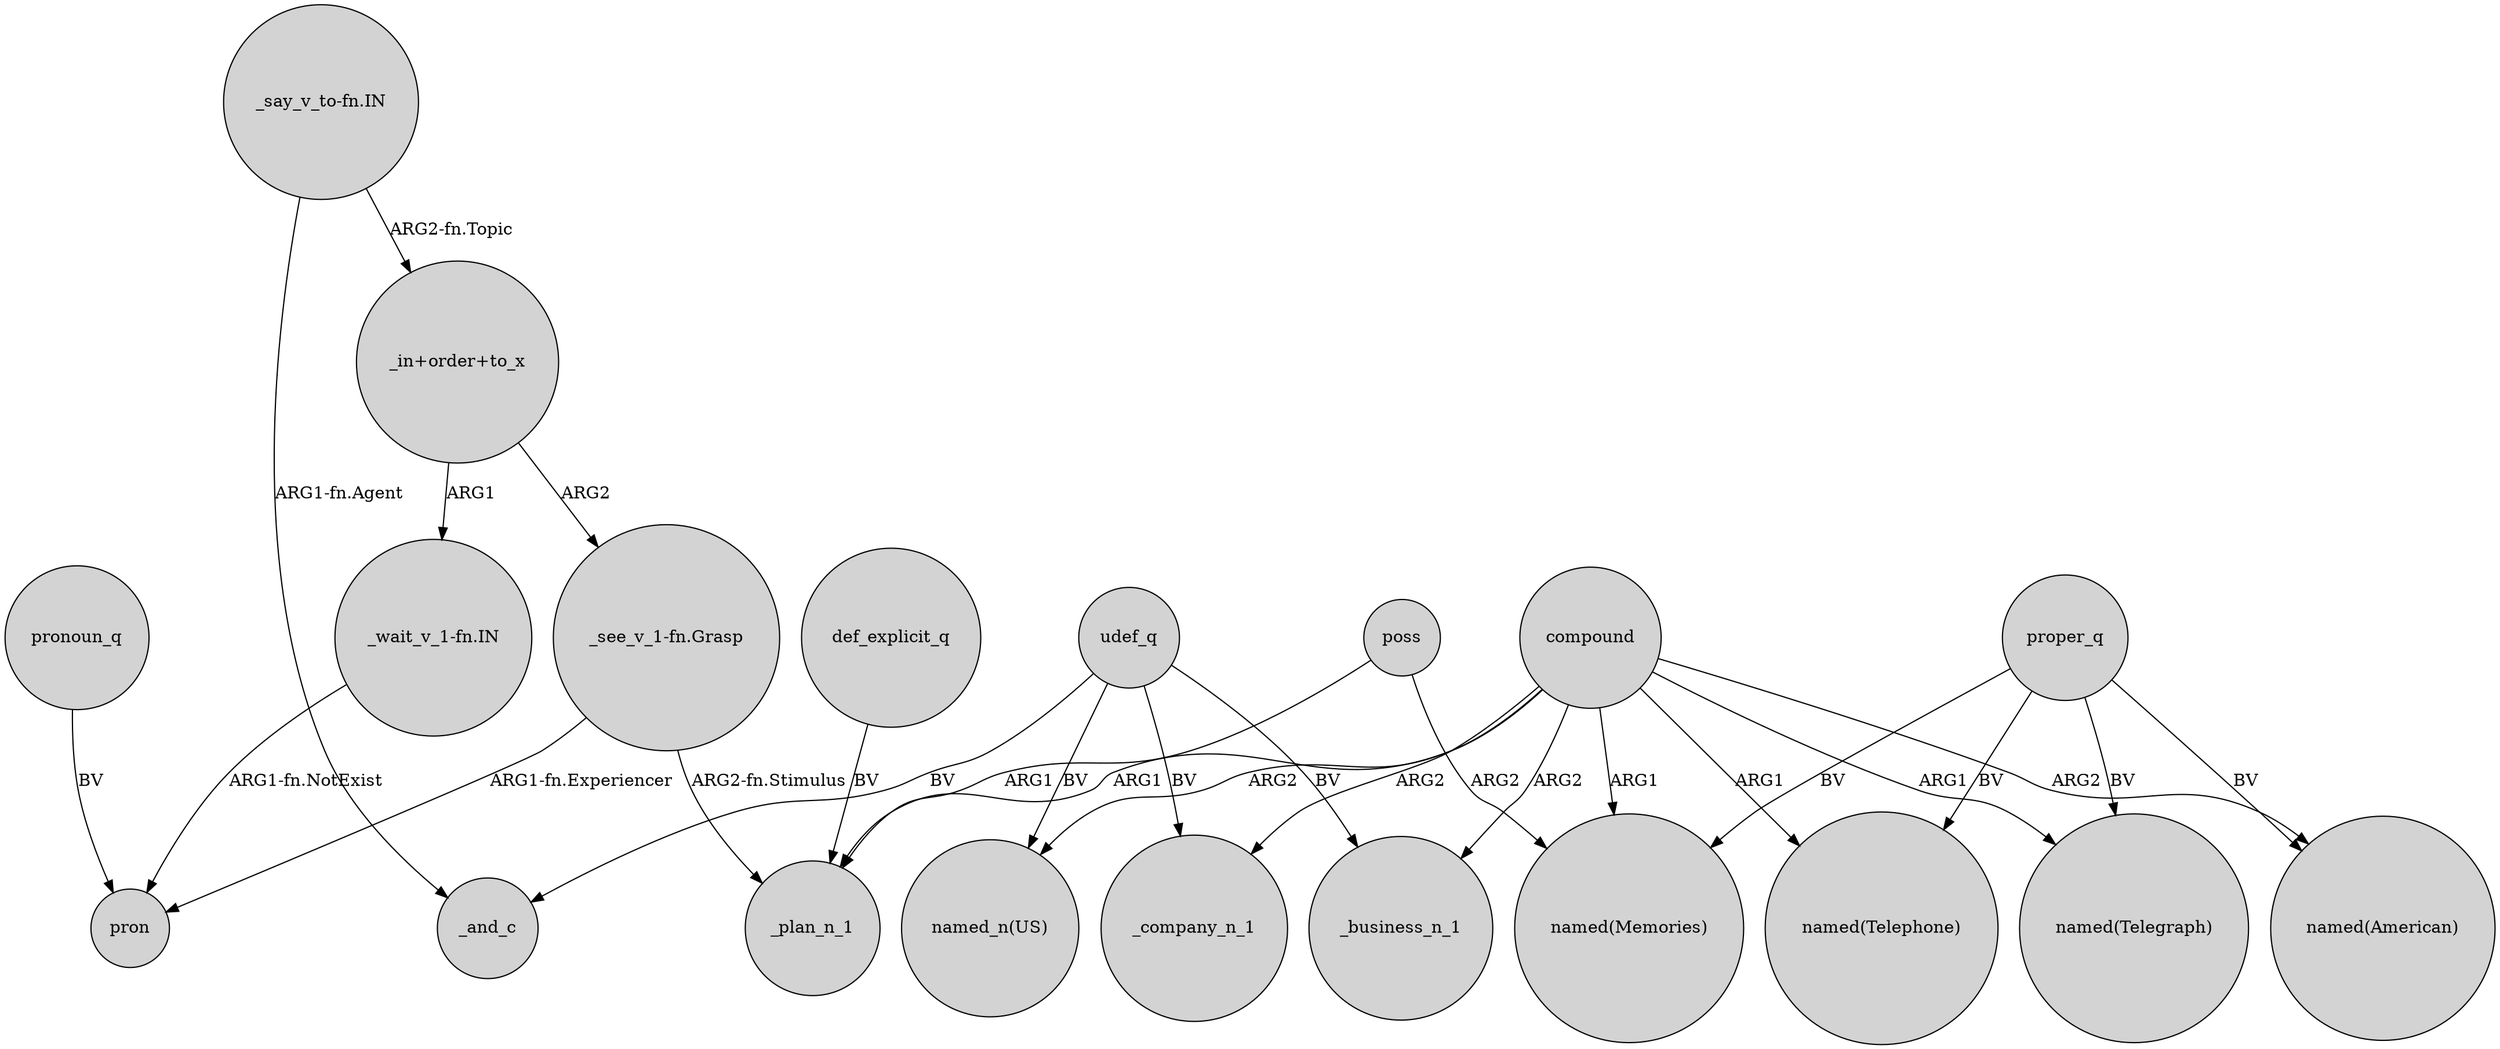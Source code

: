 digraph {
	node [shape=circle style=filled]
	poss -> _plan_n_1 [label=ARG1]
	"_see_v_1-fn.Grasp" -> _plan_n_1 [label="ARG2-fn.Stimulus"]
	udef_q -> "named_n(US)" [label=BV]
	"_say_v_to-fn.IN" -> _and_c [label="ARG1-fn.Agent"]
	proper_q -> "named(American)" [label=BV]
	compound -> _company_n_1 [label=ARG2]
	def_explicit_q -> _plan_n_1 [label=BV]
	compound -> "named(Telephone)" [label=ARG1]
	compound -> _plan_n_1 [label=ARG1]
	proper_q -> "named(Telegraph)" [label=BV]
	compound -> "named_n(US)" [label=ARG2]
	compound -> "named(American)" [label=ARG2]
	"_say_v_to-fn.IN" -> "_in+order+to_x" [label="ARG2-fn.Topic"]
	compound -> "named(Telegraph)" [label=ARG1]
	"_wait_v_1-fn.IN" -> pron [label="ARG1-fn.NotExist"]
	pronoun_q -> pron [label=BV]
	compound -> "named(Memories)" [label=ARG1]
	proper_q -> "named(Telephone)" [label=BV]
	compound -> _business_n_1 [label=ARG2]
	poss -> "named(Memories)" [label=ARG2]
	"_in+order+to_x" -> "_see_v_1-fn.Grasp" [label=ARG2]
	udef_q -> _business_n_1 [label=BV]
	proper_q -> "named(Memories)" [label=BV]
	"_see_v_1-fn.Grasp" -> pron [label="ARG1-fn.Experiencer"]
	"_in+order+to_x" -> "_wait_v_1-fn.IN" [label=ARG1]
	udef_q -> _and_c [label=BV]
	udef_q -> _company_n_1 [label=BV]
}

